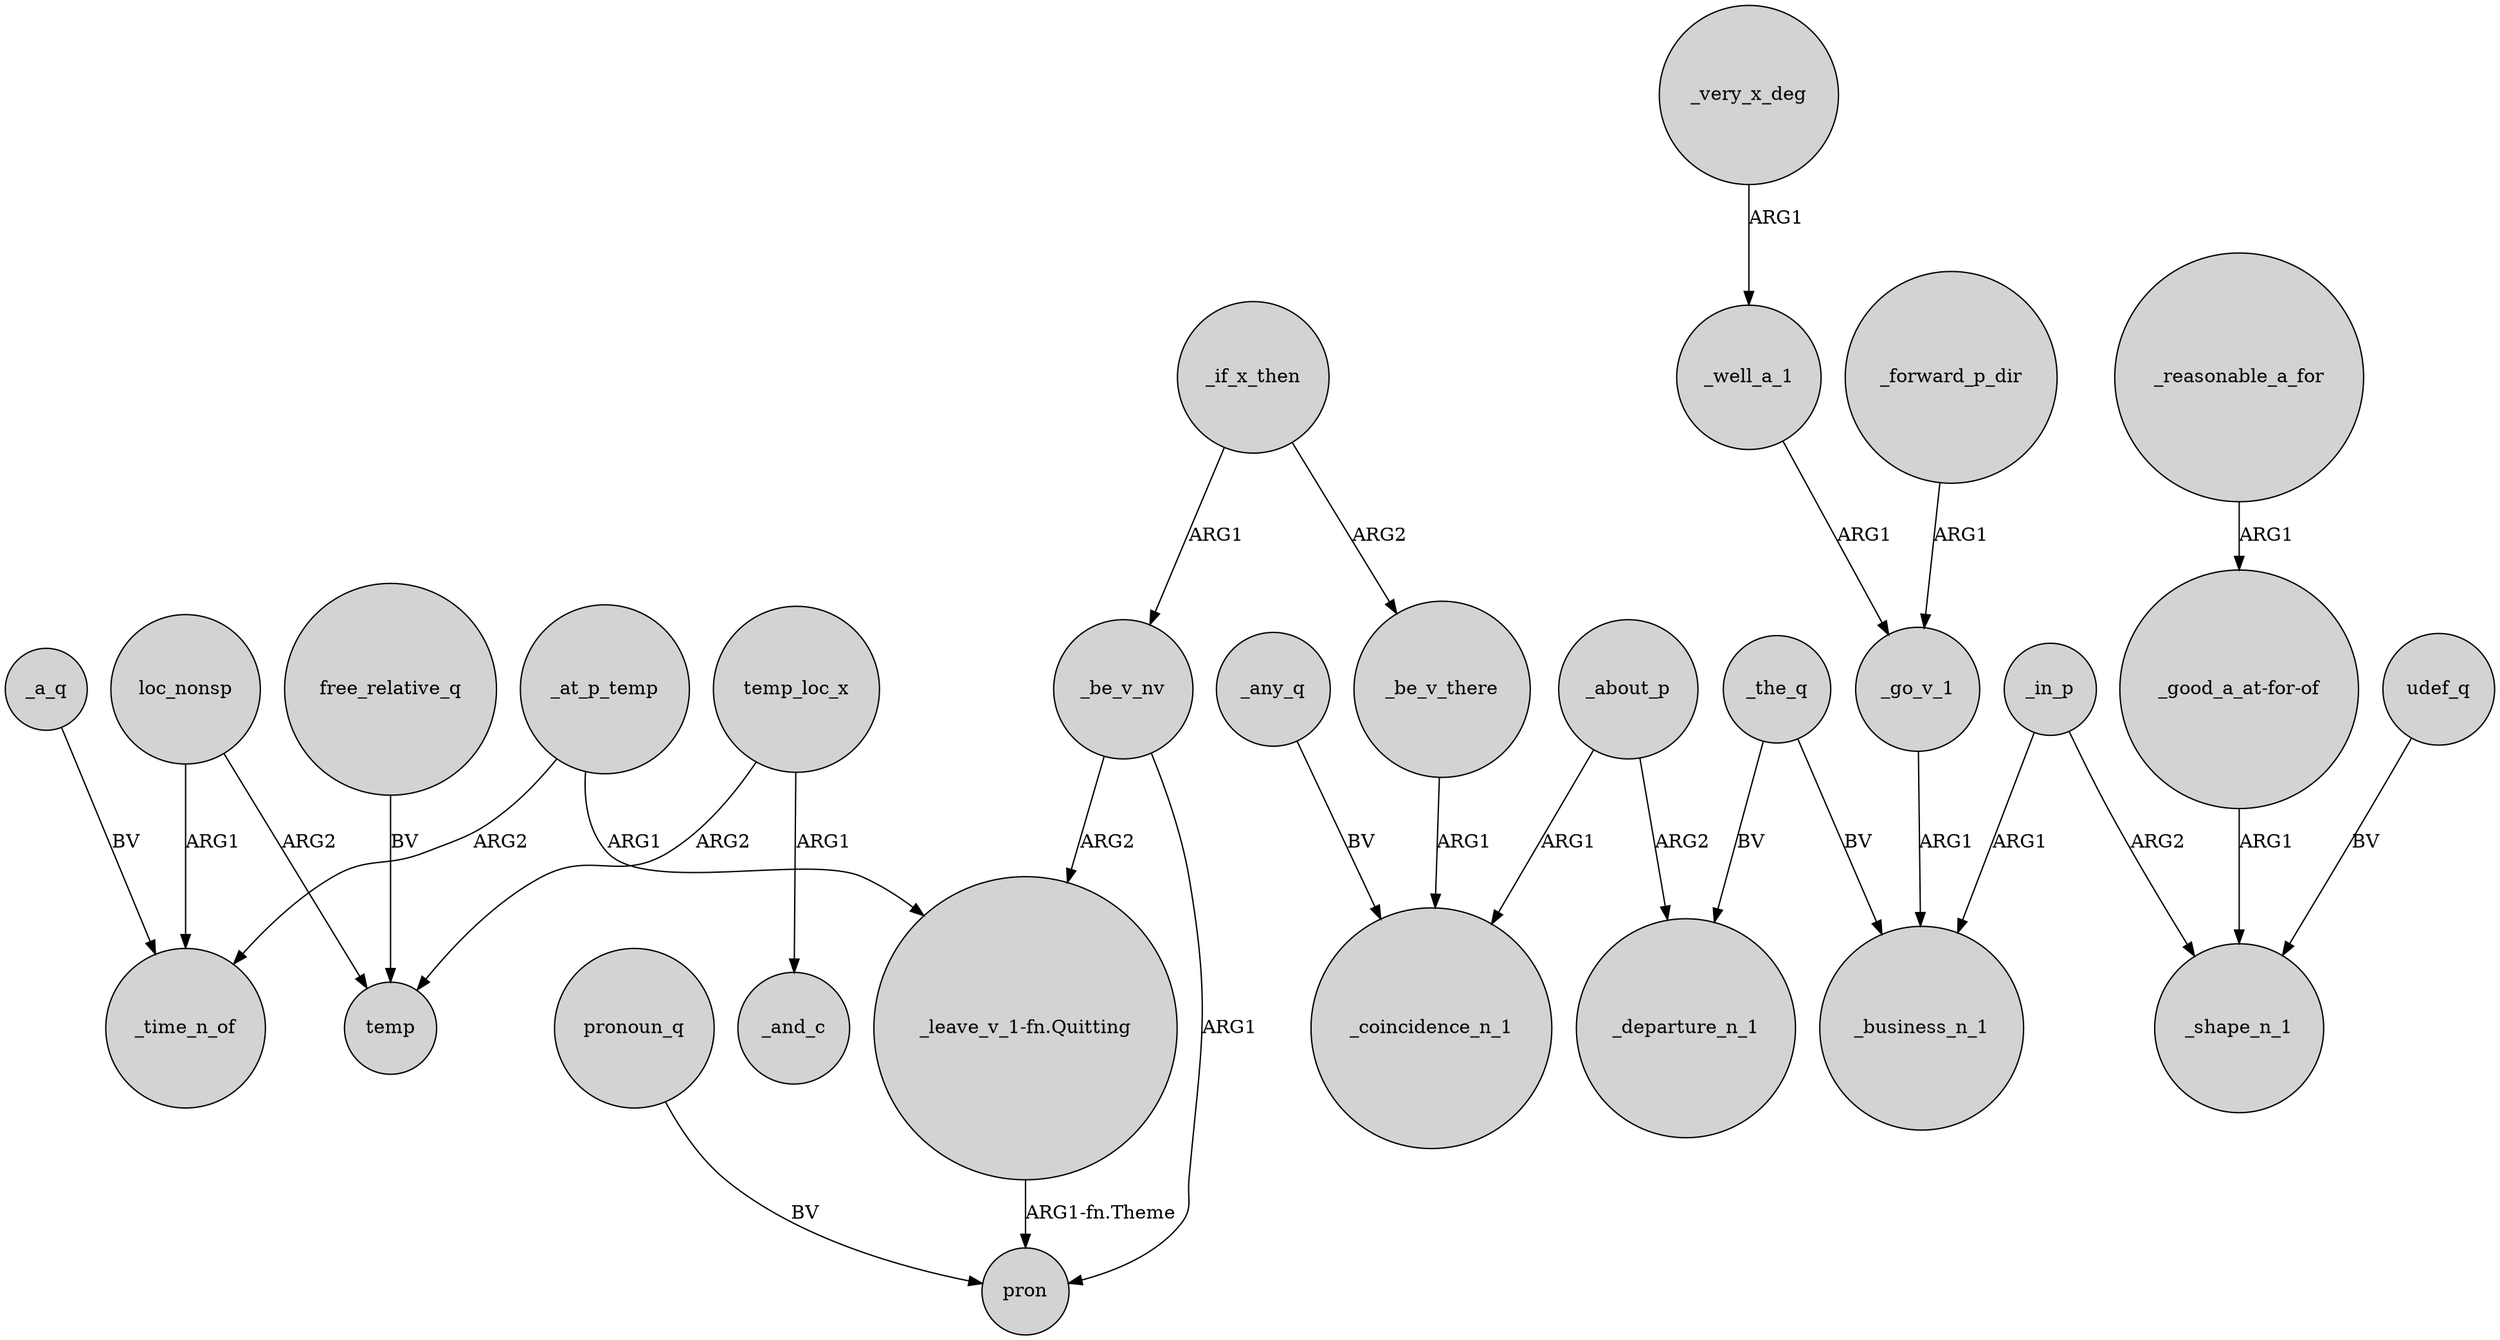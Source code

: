 digraph {
	node [shape=circle style=filled]
	_be_v_nv -> pron [label=ARG1]
	_the_q -> _business_n_1 [label=BV]
	_about_p -> _departure_n_1 [label=ARG2]
	_well_a_1 -> _go_v_1 [label=ARG1]
	_very_x_deg -> _well_a_1 [label=ARG1]
	_any_q -> _coincidence_n_1 [label=BV]
	_at_p_temp -> "_leave_v_1-fn.Quitting" [label=ARG1]
	_go_v_1 -> _business_n_1 [label=ARG1]
	_in_p -> _business_n_1 [label=ARG1]
	loc_nonsp -> _time_n_of [label=ARG1]
	_at_p_temp -> _time_n_of [label=ARG2]
	_a_q -> _time_n_of [label=BV]
	temp_loc_x -> _and_c [label=ARG1]
	_the_q -> _departure_n_1 [label=BV]
	"_leave_v_1-fn.Quitting" -> pron [label="ARG1-fn.Theme"]
	_forward_p_dir -> _go_v_1 [label=ARG1]
	pronoun_q -> pron [label=BV]
	temp_loc_x -> temp [label=ARG2]
	loc_nonsp -> temp [label=ARG2]
	_if_x_then -> _be_v_nv [label=ARG1]
	_about_p -> _coincidence_n_1 [label=ARG1]
	_reasonable_a_for -> "_good_a_at-for-of" [label=ARG1]
	_be_v_nv -> "_leave_v_1-fn.Quitting" [label=ARG2]
	_be_v_there -> _coincidence_n_1 [label=ARG1]
	_if_x_then -> _be_v_there [label=ARG2]
	_in_p -> _shape_n_1 [label=ARG2]
	udef_q -> _shape_n_1 [label=BV]
	"_good_a_at-for-of" -> _shape_n_1 [label=ARG1]
	free_relative_q -> temp [label=BV]
}
